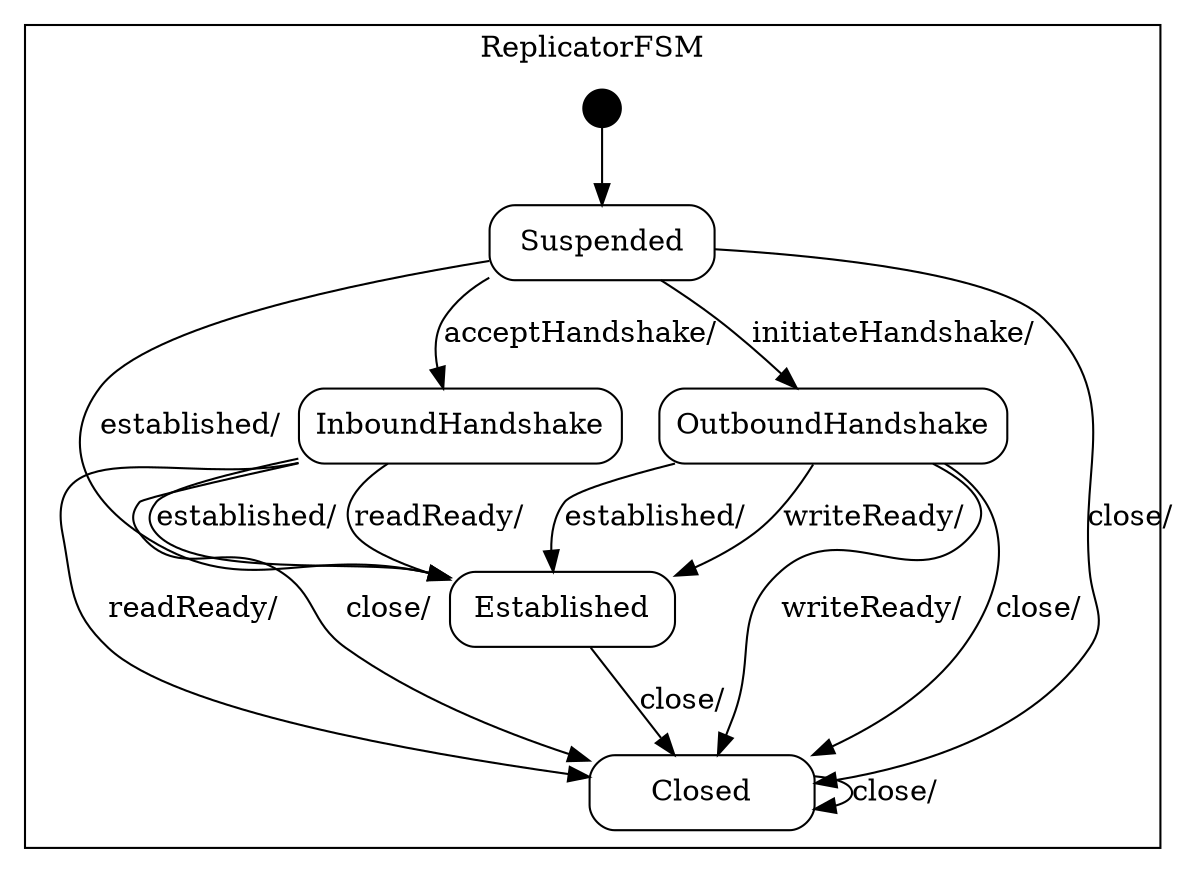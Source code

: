 digraph Replicator {

    node
        [shape=Mrecord width=1.5];

    subgraph cluster_ReplicatorFSM {

        label="ReplicatorFSM";

        //
        // States (Nodes)
        //

        "ReplicatorFSM::Suspended"
            [label="{Suspended}"];

        "ReplicatorFSM::Established"
            [label="{Established}"];

        "ReplicatorFSM::InboundHandshake"
            [label="{InboundHandshake}"];

        "ReplicatorFSM::OutboundHandshake"
            [label="{OutboundHandshake}"];

        "ReplicatorFSM::Closed"
            [label="{Closed}"];

        "%start"
            [label="" shape=circle style=filled fillcolor=black width=0.25];

        //
        // Transitions (Edges)
        //

        "ReplicatorFSM::Suspended" -> "ReplicatorFSM::Established"
            [label="established/\l"];

        "ReplicatorFSM::Suspended" -> "ReplicatorFSM::OutboundHandshake"
            [label="initiateHandshake/\l"];

        "ReplicatorFSM::Suspended" -> "ReplicatorFSM::InboundHandshake"
            [label="acceptHandshake/\l"];

        "ReplicatorFSM::Suspended" -> "ReplicatorFSM::Closed"
            [label="close/\l"];

        "ReplicatorFSM::Established" -> "ReplicatorFSM::Closed"
            [label="close/\l"];

        "ReplicatorFSM::InboundHandshake" -> "ReplicatorFSM::Closed"
            [label="readReady/\l"];

        "ReplicatorFSM::InboundHandshake" -> "ReplicatorFSM::Established"
            [label="readReady/\l"];

        "ReplicatorFSM::InboundHandshake" -> "ReplicatorFSM::Established"
            [label="established/\l"];

        "ReplicatorFSM::InboundHandshake" -> "ReplicatorFSM::Closed"
            [label="close/\l"];

        "ReplicatorFSM::OutboundHandshake" -> "ReplicatorFSM::Closed"
            [label="writeReady/\l"];

        "ReplicatorFSM::OutboundHandshake" -> "ReplicatorFSM::Established"
            [label="writeReady/\l"];

        "ReplicatorFSM::OutboundHandshake" -> "ReplicatorFSM::Established"
            [label="established/\l"];

        "ReplicatorFSM::OutboundHandshake" -> "ReplicatorFSM::Closed"
            [label="close/\l"];

        "ReplicatorFSM::Closed" -> "ReplicatorFSM::Closed"
            [label="close/\l"];

        "%start" -> "ReplicatorFSM::Suspended"
    }

}
